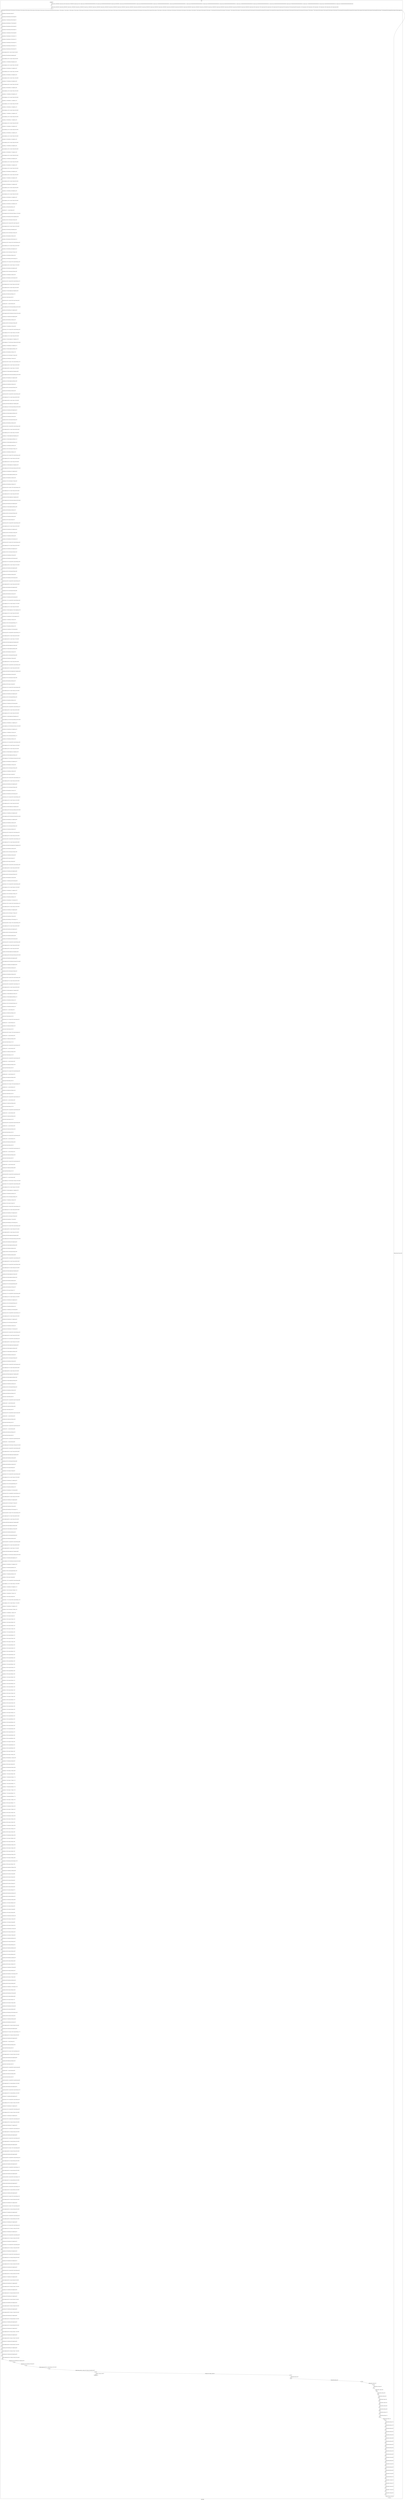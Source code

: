 digraph G {
label="Btor2XCFA";
subgraph cluster_0 {
label="main";
main_init[];
l1[];
l3[];
l4[];
l5[];
l6[];
l7[];
l8[];
l9[];
l10[];
l11[];
l12[];
l13[];
l14[];
l15[];
l16[];
l17[];
l18[];
l19[];
l20[];
l21[];
l22[];
l23[];
l24[];
l25[];
l26[];
l27[];
l28[];
l29[];
l30[];
l31[];
l32[];
l33[];
l34[];
l35[];
l36[];
l37[];
l38[];
l39[];
l40[];
l41[];
l42[];
l43[];
l44[];
l45[];
l46[];
l47[];
l48[];
l49[];
l50[];
l51[];
l52[];
l53[];
l54[];
l55[];
l56[];
l57[];
l58[];
l59[];
l60[];
l61[];
l62[];
l63[];
l64[];
l65[];
l66[];
l67[];
l68[];
l69[];
l70[];
l71[];
l72[];
l73[];
l74[];
l75[];
l76[];
l77[];
l78[];
l79[];
l80[];
l81[];
l82[];
l83[];
l84[];
l85[];
l86[];
l87[];
l88[];
l89[];
l90[];
l91[];
l92[];
l93[];
l94[];
l95[];
l96[];
l97[];
l98[];
l99[];
l100[];
l101[];
l102[];
l103[];
l104[];
l105[];
l106[];
l107[];
l108[];
l109[];
l110[];
l111[];
l112[];
l113[];
l114[];
l115[];
l116[];
l117[];
l118[];
l119[];
l120[];
l121[];
l122[];
l123[];
l124[];
l125[];
l126[];
l127[];
l128[];
l129[];
l130[];
l131[];
l132[];
l133[];
l134[];
l135[];
l136[];
l137[];
l138[];
l139[];
l140[];
l141[];
l142[];
l143[];
l144[];
l145[];
l146[];
l147[];
l148[];
l149[];
l150[];
l151[];
l152[];
l153[];
l154[];
l155[];
l156[];
l157[];
l158[];
l159[];
l160[];
l161[];
l162[];
l163[];
l164[];
l165[];
l166[];
l167[];
l168[];
l169[];
l170[];
l171[];
l172[];
l173[];
l174[];
l175[];
l176[];
l177[];
l178[];
l179[];
l180[];
l181[];
l182[];
l183[];
l184[];
l185[];
l186[];
l187[];
l188[];
l189[];
l190[];
l191[];
l192[];
l193[];
l194[];
l195[];
l196[];
l197[];
l198[];
l199[];
l200[];
l201[];
l202[];
l203[];
l204[];
l205[];
l206[];
l207[];
l208[];
l209[];
l210[];
l211[];
l212[];
l213[];
l214[];
l215[];
l216[];
l217[];
l218[];
l219[];
l220[];
l221[];
l222[];
l223[];
l224[];
l225[];
l226[];
l227[];
l228[];
l229[];
l230[];
l231[];
l232[];
l233[];
l234[];
l235[];
l236[];
l237[];
l238[];
l239[];
l240[];
l241[];
l242[];
l243[];
l244[];
l245[];
l246[];
l247[];
l248[];
l249[];
l250[];
l251[];
l252[];
l253[];
l254[];
l255[];
l256[];
l257[];
l258[];
l259[];
l260[];
l261[];
l262[];
l263[];
l264[];
l265[];
l266[];
l267[];
l268[];
l269[];
l270[];
l271[];
l272[];
l273[];
l274[];
l275[];
l276[];
l277[];
l278[];
l279[];
l280[];
l281[];
l282[];
l283[];
l284[];
l285[];
l286[];
l287[];
l288[];
l289[];
l290[];
l291[];
l292[];
l293[];
l294[];
l295[];
l296[];
l297[];
l298[];
l299[];
l300[];
l301[];
l302[];
l303[];
l304[];
l305[];
l306[];
l307[];
l308[];
l309[];
l310[];
l311[];
l312[];
l313[];
l314[];
l315[];
l316[];
l317[];
l318[];
l319[];
l320[];
l321[];
l322[];
l323[];
l324[];
l325[];
l326[];
l327[];
l328[];
l329[];
l330[];
l331[];
l332[];
l333[];
l334[];
l335[];
l336[];
l337[];
l338[];
l339[];
l340[];
l341[];
l342[];
l343[];
l344[];
l345[];
l346[];
l347[];
l348[];
l349[];
l350[];
l351[];
l352[];
l353[];
l354[];
l355[];
l356[];
l357[];
l358[];
l359[];
l360[];
l361[];
l362[];
l363[];
l364[];
l365[];
l366[];
l367[];
l368[];
l369[];
l370[];
l371[];
l372[];
l373[];
l374[];
l375[];
l376[];
l377[];
l378[];
l379[];
l380[];
l381[];
l382[];
l383[];
l384[];
l385[];
l386[];
l387[];
l388[];
l389[];
l390[];
l391[];
l392[];
l393[];
l394[];
l395[];
l396[];
l397[];
l398[];
l399[];
l400[];
l401[];
l402[];
l403[];
l404[];
l405[];
l406[];
l407[];
l408[];
l409[];
l410[];
l411[];
l412[];
l413[];
l414[];
l415[];
l416[];
l417[];
l418[];
l419[];
l420[];
l421[];
l422[];
l423[];
l424[];
l425[];
l426[];
l427[];
l428[];
l429[];
l430[];
l431[];
l432[];
l433[];
l434[];
l435[];
l436[];
l437[];
l438[];
l439[];
l440[];
l441[];
l442[];
l443[];
l444[];
l445[];
l446[];
l447[];
l448[];
l449[];
l450[];
l451[];
l452[];
l453[];
l454[];
l455[];
l456[];
l457[];
l458[];
l459[];
l460[];
l461[];
l462[];
l463[];
l464[];
l465[];
l466[];
l467[];
l468[];
l469[];
l470[];
l471[];
l472[];
l473[];
l474[];
l475[];
l476[];
l477[];
l478[];
l479[];
l480[];
l481[];
l482[];
l483[];
l484[];
l485[];
l486[];
l487[];
l488[];
l489[];
l490[];
l491[];
l492[];
l493[];
l494[];
l495[];
l496[];
l497[];
l498[];
l499[];
l500[];
l501[];
l502[];
l503[];
l504[];
l505[];
l506[];
l507[];
l508[];
l509[];
l510[];
l511[];
l512[];
l513[];
l514[];
l515[];
l516[];
l517[];
l518[];
l519[];
l520[];
l521[];
l522[];
l523[];
l524[];
l525[];
l526[];
l527[];
l528[];
l529[];
l530[];
l531[];
l532[];
l533[];
l534[];
l535[];
l536[];
l537[];
l538[];
l539[];
l540[];
l541[];
l542[];
l543[];
l544[];
l545[];
l546[];
l547[];
l548[];
l549[];
l550[];
l551[];
l552[];
l553[];
l554[];
l555[];
l556[];
l557[];
l558[];
l559[];
l560[];
l561[];
l562[];
l563[];
l564[];
l565[];
l566[];
l567[];
l568[];
l569[];
l570[];
l571[];
l572[];
l573[];
l574[];
l575[];
l576[];
l577[];
l578[];
l579[];
l580[];
l581[];
l582[];
l583[];
l584[];
l585[];
l586[];
l587[];
l588[];
l589[];
l590[];
l591[];
l592[];
l593[];
l594[];
l595[];
l596[];
l597[];
l598[];
l599[];
l600[];
l601[];
l602[];
l603[];
l604[];
l605[];
l606[];
l607[];
l608[];
l609[];
l610[];
l611[];
l612[];
l613[];
l614[];
l615[];
l616[];
l617[];
l618[];
l619[];
l620[];
l621[];
l622[];
l623[];
l624[];
l625[];
l626[];
l627[];
l628[];
l629[];
l630[];
l631[];
l632[];
l633[];
l634[];
l635[];
l636[];
l637[];
l638[];
l639[];
l640[];
l641[];
l642[];
l643[];
l644[];
l645[];
l646[];
l647[];
l648[];
l649[];
l650[];
l651[];
l652[];
l653[];
l654[];
l655[];
l656[];
l657[];
l658[];
l659[];
l660[];
l661[];
l662[];
l663[];
l664[];
l665[];
l666[];
l667[];
l668[];
l669[];
l670[];
l671[];
l672[];
l673[];
l674[];
l675[];
l676[];
l677[];
l678[];
l679[];
l680[];
l681[];
l682[];
l683[];
l684[];
l685[];
l686[];
l687[];
l688[];
l689[];
l690[];
l691[];
l692[];
l693[];
l694[];
l695[];
l696[];
l697[];
l698[];
l699[];
l700[];
l701[];
l702[];
l703[];
l704[];
l705[];
l706[];
l707[];
l708[];
l709[];
l710[];
l711[];
l712[];
l713[];
l714[];
l715[];
l716[];
l717[];
l718[];
l719[];
l720[];
l721[];
l722[];
l723[];
l724[];
l725[];
l726[];
l727[];
l728[];
l729[];
l730[];
l731[];
l732[];
l733[];
l734[];
l735[];
l736[];
main_error[];
l737[];
l738[];
l739[];
l740[];
l741[];
l742[];
l743[];
l744[];
l745[];
l746[];
l747[];
l748[];
l749[];
l750[];
l751[];
l752[];
l753[];
l754[];
l755[];
l756[];
l757[];
l758[];
l759[];
l760[];
l761[];
l762[];
l763[];
l764[];
l765[];
l766[];
l767[];
l768[];
l769[];
l770[];
l771[];
l772[];
l773[];
l774[];
l775[];
main_init -> l1 [label="[(assign const_5 #b00000000),(assign const_54 #b0),(assign const_97 #b00000000),(assign const_222 #b1),(assign const_225 #b00000000000000000000000000011000),(assign const_226 #b000000000000000000000000),(assign const_239 #b00000001),(assign const_258 #b00000000000000000000000000000010),(assign const_259 #b00000000000000000000000000000001),(assign const_276 #b00000000000000000000000000000011),(assign const_288 #b00000000000000000000000000000111),(assign const_300 #b00000000000000000000000000000110),(assign const_322 #b00000000000000000000000000001001),(assign const_334 #b00000000000000000000000000001011),(assign const_414 #b00000000000000000000000000000100),(assign const_426 #b00000000000000000000000000001101),(assign const_445 #b00000000000000000000000000000000),(assign const_497 #b00000000000000000000000000000101),(assign const_517 #b00000000000000000000000000001010),(assign const_591 #b00000000000000000000000000001100),(assign const_700 #b00000000000000000000000000001000)] "];
l3 -> l4 [label="[(havoc input_148),(havoc input_150),(havoc input_152),(havoc input_154),(havoc input_156),(havoc input_158),(havoc input_160),(havoc input_162),(havoc input_164),(havoc input_166),(havoc input_168),(havoc input_170),(havoc input_172),(havoc input_174),(havoc input_176),(havoc input_178),(havoc input_180),(havoc input_182),(havoc input_184),(havoc input_186),(havoc input_188),(havoc input_190),(havoc input_192),(havoc input_194),(havoc input_196),(havoc input_198),(havoc input_200),(havoc input_202),(havoc input_204),(havoc input_206),(havoc input_208),(havoc input_210),(havoc input_212),(havoc input_214),(havoc input_216),(havoc input_218),(havoc input_220),(havoc input_224),(havoc input_231),(havoc input_237),(havoc input_245),(havoc input_252),(havoc input_271),(havoc input_283),(havoc input_295),(havoc input_307),(havoc input_317),(havoc input_329),(havoc input_341),(havoc input_348),(havoc input_355),(havoc input_362),(havoc input_369),(havoc input_380),(havoc input_391),(havoc input_399),(havoc input_406),(havoc input_420),(havoc input_432),(havoc input_439),(havoc input_453),(havoc input_462),(havoc input_470),(havoc input_477),(havoc input_484),(havoc input_491),(havoc input_505),(havoc input_516),(havoc input_578),(havoc input_585),(havoc input_598),(havoc input_609),(havoc input_616),(havoc input_623),(havoc input_635),(havoc input_645),(havoc input_669),(havoc input_677),(havoc input_684),(havoc input_695),(havoc input_708),(havoc input_715)] "];
l4 -> l5 [label="[(assign binary_85 (bvand state_55 state_57))] "];
l5 -> l6 [label="[(assign binary_86 (bvand binary_85 (bvnot state_59)))] "];
l6 -> l7 [label="[(assign binary_87 (bvand binary_86 (bvnot state_61)))] "];
l7 -> l8 [label="[(assign binary_88 (bvand binary_87 (bvnot state_63)))] "];
l8 -> l9 [label="[(assign binary_89 (bvand binary_88 (bvnot state_65)))] "];
l9 -> l10 [label="[(assign binary_90 (bvand binary_89 (bvnot state_67)))] "];
l10 -> l11 [label="[(assign binary_91 (bvand binary_90 (bvnot state_69)))] "];
l11 -> l12 [label="[(assign binary_92 (bvand binary_91 (bvnot state_71)))] "];
l12 -> l13 [label="[(assign binary_93 (bvand binary_92 (bvnot state_73)))] "];
l13 -> l14 [label="[(assign binary_94 (bvand binary_93 (bvnot state_75)))] "];
l14 -> l15 [label="[(assign binary_95 (bvand binary_94 (bvnot state_77)))] "];
l15 -> l16 [label="[(assign binary_96 (bvand binary_95 (bvnot state_79)))] "];
l16 -> l17 [label="[(assign comparison_98 (ite (= const_97 state_6) #b1 #b0))] "];
l17 -> l18 [label="[(assign binary_99 (bvand binary_96 comparison_98))] "];
l18 -> l19 [label="[(assign comparison_100 (ite (= const_97 state_8) #b1 #b0))] "];
l19 -> l20 [label="[(assign binary_101 (bvand binary_99 comparison_100))] "];
l20 -> l21 [label="[(assign comparison_102 (ite (= const_97 state_10) #b1 #b0))] "];
l21 -> l22 [label="[(assign binary_103 (bvand binary_101 comparison_102))] "];
l22 -> l23 [label="[(assign comparison_104 (ite (= const_97 state_12) #b1 #b0))] "];
l23 -> l24 [label="[(assign binary_105 (bvand binary_103 comparison_104))] "];
l24 -> l25 [label="[(assign comparison_106 (ite (= const_97 state_14) #b1 #b0))] "];
l25 -> l26 [label="[(assign binary_107 (bvand binary_105 comparison_106))] "];
l26 -> l27 [label="[(assign comparison_108 (ite (= const_97 state_16) #b1 #b0))] "];
l27 -> l28 [label="[(assign binary_109 (bvand binary_107 comparison_108))] "];
l28 -> l29 [label="[(assign comparison_110 (ite (= const_97 state_18) #b1 #b0))] "];
l29 -> l30 [label="[(assign binary_111 (bvand binary_109 comparison_110))] "];
l30 -> l31 [label="[(assign comparison_112 (ite (= const_97 state_20) #b1 #b0))] "];
l31 -> l32 [label="[(assign binary_113 (bvand binary_111 comparison_112))] "];
l32 -> l33 [label="[(assign comparison_114 (ite (= const_97 state_22) #b1 #b0))] "];
l33 -> l34 [label="[(assign binary_115 (bvand binary_113 comparison_114))] "];
l34 -> l35 [label="[(assign comparison_116 (ite (= const_97 state_24) #b1 #b0))] "];
l35 -> l36 [label="[(assign binary_117 (bvand binary_115 comparison_116))] "];
l36 -> l37 [label="[(assign comparison_118 (ite (= const_97 state_26) #b1 #b0))] "];
l37 -> l38 [label="[(assign binary_119 (bvand binary_117 comparison_118))] "];
l38 -> l39 [label="[(assign comparison_120 (ite (= const_97 state_28) #b1 #b0))] "];
l39 -> l40 [label="[(assign binary_121 (bvand binary_119 comparison_120))] "];
l40 -> l41 [label="[(assign comparison_122 (ite (= const_97 state_30) #b1 #b0))] "];
l41 -> l42 [label="[(assign binary_123 (bvand binary_121 comparison_122))] "];
l42 -> l43 [label="[(assign comparison_124 (ite (= const_97 state_32) #b1 #b0))] "];
l43 -> l44 [label="[(assign binary_125 (bvand binary_123 comparison_124))] "];
l44 -> l45 [label="[(assign comparison_126 (ite (= const_97 state_34) #b1 #b0))] "];
l45 -> l46 [label="[(assign binary_127 (bvand binary_125 comparison_126))] "];
l46 -> l47 [label="[(assign comparison_128 (ite (= const_97 state_36) #b1 #b0))] "];
l47 -> l48 [label="[(assign binary_129 (bvand binary_127 comparison_128))] "];
l48 -> l49 [label="[(assign comparison_130 (ite (= const_97 state_38) #b1 #b0))] "];
l49 -> l50 [label="[(assign binary_131 (bvand binary_129 comparison_130))] "];
l50 -> l51 [label="[(assign comparison_132 (ite (= const_97 state_40) #b1 #b0))] "];
l51 -> l52 [label="[(assign binary_133 (bvand binary_131 comparison_132))] "];
l52 -> l53 [label="[(assign comparison_134 (ite (= const_97 state_42) #b1 #b0))] "];
l53 -> l54 [label="[(assign binary_135 (bvand binary_133 comparison_134))] "];
l54 -> l55 [label="[(assign comparison_136 (ite (= const_97 state_44) #b1 #b0))] "];
l55 -> l56 [label="[(assign binary_137 (bvand binary_135 comparison_136))] "];
l56 -> l57 [label="[(assign comparison_138 (ite (= const_97 state_46) #b1 #b0))] "];
l57 -> l58 [label="[(assign binary_139 (bvand binary_137 comparison_138))] "];
l58 -> l59 [label="[(assign comparison_140 (ite (= const_97 state_48) #b1 #b0))] "];
l59 -> l60 [label="[(assign binary_141 (bvand binary_139 comparison_140))] "];
l60 -> l61 [label="[(assign comparison_142 (ite (= const_97 state_50) #b1 #b0))] "];
l61 -> l62 [label="[(assign binary_143 (bvand binary_141 comparison_142))] "];
l62 -> l63 [label="[(assign comparison_144 (ite (= const_97 state_52) #b1 #b0))] "];
l63 -> l64 [label="[(assign binary_145 (bvand binary_143 comparison_144))] "];
l64 -> l65 [label="[(assign binary_146 (bvand state_83 binary_145))] "];
l65 -> l66 [label="[(assign binary_227 (++ const_226 input_148))] "];
l66 -> l67 [label="[(assign comparison_228 (ite (bvule const_225 binary_227) #b1 #b0))] "];
l67 -> l68 [label="[(assign binary_229 (bvand input_196 (bvnot comparison_228)))] "];
l68 -> l69 [label="[(assign binary_230 (bvor (bvnot input_224) binary_229))] "];
l69 -> l70 [label="[(assign ternary_232 (ite (= input_224 #b1) const_97 input_150))] "];
l70 -> l71 [label="[(assign comparison_233 (ite (= const_97 ternary_232) #b1 #b0))] "];
l71 -> l72 [label="[(assign binary_234 (bvand input_198 comparison_233))] "];
l72 -> l73 [label="[(assign binary_235 (bvor (bvnot input_231) binary_234))] "];
l73 -> l74 [label="[(assign binary_236 (bvand binary_230 binary_235))] "];
l74 -> l75 [label="[(assign binary_238 (bvand input_198 (bvnot input_231)))] "];
l75 -> l76 [label="[(assign ternary_240 (ite (= input_231 #b1) const_239 ternary_232))] "];
l76 -> l77 [label="[(assign comparison_241 (ite (= const_97 ternary_240) #b1 #b0))] "];
l77 -> l78 [label="[(assign binary_242 (bvand binary_238 comparison_241))] "];
l78 -> l79 [label="[(assign binary_243 (bvor (bvnot input_237) binary_242))] "];
l79 -> l80 [label="[(assign binary_244 (bvand binary_236 binary_243))] "];
l80 -> l81 [label="[(assign binary_246 (bvand binary_238 (bvnot input_237)))] "];
l81 -> l82 [label="[(assign ternary_247 (ite (= input_237 #b1) const_239 ternary_240))] "];
l82 -> l83 [label="[(assign comparison_248 (ite (= const_97 ternary_247) #b1 #b0))] "];
l83 -> l84 [label="[(assign binary_249 (bvand binary_246 comparison_248))] "];
l84 -> l85 [label="[(assign binary_250 (bvor (bvnot input_245) binary_249))] "];
l85 -> l86 [label="[(assign binary_251 (bvand binary_244 binary_250))] "];
l86 -> l87 [label="[(assign binary_253 (bvand binary_246 (bvnot input_245)))] "];
l87 -> l88 [label="[(assign ternary_254 (ite (= input_245 #b1) const_239 ternary_247))] "];
l88 -> l89 [label="[(assign comparison_255 (ite (= const_97 ternary_254) #b1 #b0))] "];
l89 -> l90 [label="[(assign comparison_256 (ite (= const_97 input_162) #b1 #b0))] "];
l90 -> l91 [label="[(assign binary_257 (bvand comparison_255 comparison_256))] "];
l91 -> l92 [label="[(assign binary_260 (bvadd const_259 binary_227))] "];
l92 -> l93 [label="[(assign slice_261 (extract binary_260 0 8))] "];
l93 -> l94 [label="[(assign ternary_262 (ite (= input_224 #b1) slice_261 input_148))] "];
l94 -> l95 [label="[(assign binary_263 (++ const_226 ternary_262))] "];
l95 -> l96 [label="[(assign comparison_264 (ite (bvule const_258 binary_263) #b1 #b0))] "];
l96 -> l97 [label="[(assign binary_265 (bvand binary_257 comparison_264))] "];
l97 -> l98 [label="[(assign comparison_266 (ite (bvule binary_263 const_225) #b1 #b0))] "];
l98 -> l99 [label="[(assign binary_267 (bvand binary_265 comparison_266))] "];
l99 -> l100 [label="[(assign binary_268 (bvand binary_253 binary_267))] "];
l100 -> l101 [label="[(assign binary_269 (bvor (bvnot input_252) binary_268))] "];
l101 -> l102 [label="[(assign binary_270 (bvand binary_251 binary_269))] "];
l102 -> l103 [label="[(assign ternary_272 (ite (= input_252 #b1) const_239 ternary_254))] "];
l103 -> l104 [label="[(assign comparison_273 (ite (= const_97 ternary_272) #b1 #b0))] "];
l104 -> l105 [label="[(assign comparison_274 (ite (= const_97 input_168) #b1 #b0))] "];
l105 -> l106 [label="[(assign binary_275 (bvand comparison_273 comparison_274))] "];
l106 -> l107 [label="[(assign comparison_277 (ite (bvule const_276 binary_263) #b1 #b0))] "];
l107 -> l108 [label="[(assign binary_278 (bvand binary_275 comparison_277))] "];
l108 -> l109 [label="[(assign binary_279 (bvand comparison_266 binary_278))] "];
l109 -> l110 [label="[(assign binary_280 (bvand binary_253 binary_279))] "];
l110 -> l111 [label="[(assign binary_281 (bvor (bvnot input_271) binary_280))] "];
l111 -> l112 [label="[(assign binary_282 (bvand binary_270 binary_281))] "];
l112 -> l113 [label="[(assign ternary_284 (ite (= input_271 #b1) const_239 ternary_272))] "];
l113 -> l114 [label="[(assign comparison_285 (ite (= const_97 ternary_284) #b1 #b0))] "];
l114 -> l115 [label="[(assign comparison_286 (ite (= const_97 input_174) #b1 #b0))] "];
l115 -> l116 [label="[(assign binary_287 (bvand comparison_285 comparison_286))] "];
l116 -> l117 [label="[(assign comparison_289 (ite (bvule const_288 binary_263) #b1 #b0))] "];
l117 -> l118 [label="[(assign binary_290 (bvand binary_287 comparison_289))] "];
l118 -> l119 [label="[(assign binary_291 (bvand comparison_266 binary_290))] "];
l119 -> l120 [label="[(assign binary_292 (bvand binary_253 binary_291))] "];
l120 -> l121 [label="[(assign binary_293 (bvor (bvnot input_283) binary_292))] "];
l121 -> l122 [label="[(assign binary_294 (bvand binary_282 binary_293))] "];
l122 -> l123 [label="[(assign ternary_296 (ite (= input_283 #b1) const_239 ternary_284))] "];
l123 -> l124 [label="[(assign comparison_297 (ite (= const_97 ternary_296) #b1 #b0))] "];
l124 -> l125 [label="[(assign comparison_298 (ite (= const_97 input_176) #b1 #b0))] "];
l125 -> l126 [label="[(assign binary_299 (bvand comparison_297 comparison_298))] "];
l126 -> l127 [label="[(assign comparison_301 (ite (bvule const_300 binary_263) #b1 #b0))] "];
l127 -> l128 [label="[(assign binary_302 (bvand binary_299 comparison_301))] "];
l128 -> l129 [label="[(assign binary_303 (bvand comparison_266 binary_302))] "];
l129 -> l130 [label="[(assign binary_304 (bvand binary_253 binary_303))] "];
l130 -> l131 [label="[(assign binary_305 (bvor (bvnot input_295) binary_304))] "];
l131 -> l132 [label="[(assign binary_306 (bvand binary_294 binary_305))] "];
l132 -> l133 [label="[(assign ternary_308 (ite (= input_295 #b1) const_239 ternary_296))] "];
l133 -> l134 [label="[(assign comparison_309 (ite (= const_97 ternary_308) #b1 #b0))] "];
l134 -> l135 [label="[(assign comparison_310 (ite (= const_97 input_178) #b1 #b0))] "];
l135 -> l136 [label="[(assign binary_311 (bvand comparison_309 comparison_310))] "];
l136 -> l137 [label="[(assign binary_312 (bvand comparison_289 binary_311))] "];
l137 -> l138 [label="[(assign binary_313 (bvand comparison_266 binary_312))] "];
l138 -> l139 [label="[(assign binary_314 (bvand binary_253 binary_313))] "];
l139 -> l140 [label="[(assign binary_315 (bvor (bvnot input_307) binary_314))] "];
l140 -> l141 [label="[(assign binary_316 (bvand binary_306 binary_315))] "];
l141 -> l142 [label="[(assign ternary_318 (ite (= input_307 #b1) const_239 ternary_308))] "];
l142 -> l143 [label="[(assign comparison_319 (ite (= const_97 ternary_318) #b1 #b0))] "];
l143 -> l144 [label="[(assign comparison_320 (ite (= const_97 input_180) #b1 #b0))] "];
l144 -> l145 [label="[(assign binary_321 (bvand comparison_319 comparison_320))] "];
l145 -> l146 [label="[(assign comparison_323 (ite (bvule const_322 binary_263) #b1 #b0))] "];
l146 -> l147 [label="[(assign binary_324 (bvand binary_321 comparison_323))] "];
l147 -> l148 [label="[(assign binary_325 (bvand comparison_266 binary_324))] "];
l148 -> l149 [label="[(assign binary_326 (bvand binary_253 binary_325))] "];
l149 -> l150 [label="[(assign binary_327 (bvor (bvnot input_317) binary_326))] "];
l150 -> l151 [label="[(assign binary_328 (bvand binary_316 binary_327))] "];
l151 -> l152 [label="[(assign ternary_330 (ite (= input_317 #b1) const_239 ternary_318))] "];
l152 -> l153 [label="[(assign comparison_331 (ite (= const_97 ternary_330) #b1 #b0))] "];
l153 -> l154 [label="[(assign comparison_332 (ite (= const_97 input_186) #b1 #b0))] "];
l154 -> l155 [label="[(assign binary_333 (bvand comparison_331 comparison_332))] "];
l155 -> l156 [label="[(assign comparison_335 (ite (bvule const_334 binary_263) #b1 #b0))] "];
l156 -> l157 [label="[(assign binary_336 (bvand binary_333 comparison_335))] "];
l157 -> l158 [label="[(assign binary_337 (bvand comparison_266 binary_336))] "];
l158 -> l159 [label="[(assign binary_338 (bvand binary_253 binary_337))] "];
l159 -> l160 [label="[(assign binary_339 (bvor (bvnot input_329) binary_338))] "];
l160 -> l161 [label="[(assign binary_340 (bvand binary_328 binary_339))] "];
l161 -> l162 [label="[(assign binary_342 (bvor input_200 input_231))] "];
l162 -> l163 [label="[(assign ternary_343 (ite (= input_329 #b1) const_239 ternary_330))] "];
l163 -> l164 [label="[(assign comparison_344 (ite (= const_97 ternary_343) #b1 #b0))] "];
l164 -> l165 [label="[(assign binary_345 (bvand binary_342 comparison_344))] "];
l165 -> l166 [label="[(assign binary_346 (bvor (bvnot input_341) binary_345))] "];
l166 -> l167 [label="[(assign binary_347 (bvand binary_340 binary_346))] "];
l167 -> l168 [label="[(assign binary_349 (bvand binary_342 (bvnot input_341)))] "];
l168 -> l169 [label="[(assign ternary_350 (ite (= input_341 #b1) const_239 ternary_343))] "];
l169 -> l170 [label="[(assign comparison_351 (ite (= const_97 ternary_350) #b1 #b0))] "];
l170 -> l171 [label="[(assign binary_352 (bvand binary_349 comparison_351))] "];
l171 -> l172 [label="[(assign binary_353 (bvor (bvnot input_348) binary_352))] "];
l172 -> l173 [label="[(assign binary_354 (bvand binary_347 binary_353))] "];
l173 -> l174 [label="[(assign binary_356 (bvand binary_349 (bvnot input_348)))] "];
l174 -> l175 [label="[(assign ternary_357 (ite (= input_348 #b1) const_239 ternary_350))] "];
l175 -> l176 [label="[(assign comparison_358 (ite (= const_97 ternary_357) #b1 #b0))] "];
l176 -> l177 [label="[(assign binary_359 (bvand binary_356 comparison_358))] "];
l177 -> l178 [label="[(assign binary_360 (bvor (bvnot input_355) binary_359))] "];
l178 -> l179 [label="[(assign binary_361 (bvand binary_354 binary_360))] "];
l179 -> l180 [label="[(assign binary_363 (bvand binary_356 (bvnot input_355)))] "];
l180 -> l181 [label="[(assign ternary_364 (ite (= input_355 #b1) const_239 ternary_357))] "];
l181 -> l182 [label="[(assign comparison_365 (ite (= const_97 ternary_364) #b1 #b0))] "];
l182 -> l183 [label="[(assign binary_366 (bvand binary_363 comparison_365))] "];
l183 -> l184 [label="[(assign binary_367 (bvor (bvnot input_362) binary_366))] "];
l184 -> l185 [label="[(assign binary_368 (bvand binary_361 binary_367))] "];
l185 -> l186 [label="[(assign binary_370 (bvand binary_363 (bvnot input_362)))] "];
l186 -> l187 [label="[(assign ternary_371 (ite (= input_362 #b1) const_239 ternary_364))] "];
l187 -> l188 [label="[(assign comparison_372 (ite (= const_97 ternary_371) #b1 #b0))] "];
l188 -> l189 [label="[(assign comparison_373 (ite (= const_97 input_194) #b1 #b0))] "];
l189 -> l190 [label="[(assign binary_374 (bvand comparison_372 (bvnot comparison_373)))] "];
l190 -> l191 [label="[(assign comparison_375 (ite (= const_97 input_190) #b1 #b0))] "];
l191 -> l192 [label="[(assign binary_376 (bvand binary_374 (bvnot comparison_375)))] "];
l192 -> l193 [label="[(assign binary_377 (bvand binary_370 binary_376))] "];
l193 -> l194 [label="[(assign binary_378 (bvor (bvnot input_369) binary_377))] "];
l194 -> l195 [label="[(assign binary_379 (bvand binary_368 binary_378))] "];
l195 -> l196 [label="[(assign binary_381 (bvand binary_370 (bvnot input_369)))] "];
l196 -> l197 [label="[(assign ternary_382 (ite (= input_369 #b1) const_239 ternary_371))] "];
l197 -> l198 [label="[(assign comparison_383 (ite (= const_97 ternary_382) #b1 #b0))] "];
l198 -> l199 [label="[(assign comparison_384 (ite (= const_97 input_170) #b1 #b0))] "];
l199 -> l200 [label="[(assign binary_385 (bvand comparison_383 comparison_384))] "];
l200 -> l201 [label="[(assign binary_386 (bvand comparison_301 binary_385))] "];
l201 -> l202 [label="[(assign binary_387 (bvand comparison_266 binary_386))] "];
l202 -> l203 [label="[(assign binary_388 (bvand binary_381 binary_387))] "];
l203 -> l204 [label="[(assign binary_389 (bvor (bvnot input_380) binary_388))] "];
l204 -> l205 [label="[(assign binary_390 (bvand binary_379 binary_389))] "];
l205 -> l206 [label="[(assign comparison_392 (ite (= const_97 input_188) #b1 #b0))] "];
l206 -> l207 [label="[(assign ternary_393 (ite (= input_380 #b1) const_239 ternary_382))] "];
l207 -> l208 [label="[(assign comparison_394 (ite (= const_97 ternary_393) #b1 #b0))] "];
l208 -> l209 [label="[(assign binary_395 (bvand (bvnot comparison_392) comparison_394))] "];
l209 -> l210 [label="[(assign binary_396 (bvand binary_381 binary_395))] "];
l210 -> l211 [label="[(assign binary_397 (bvor (bvnot input_391) binary_396))] "];
l211 -> l212 [label="[(assign binary_398 (bvand binary_390 binary_397))] "];
l212 -> l213 [label="[(assign binary_400 (bvor input_214 input_348))] "];
l213 -> l214 [label="[(assign ternary_401 (ite (= input_391 #b1) const_239 ternary_393))] "];
l214 -> l215 [label="[(assign comparison_402 (ite (= const_97 ternary_401) #b1 #b0))] "];
l215 -> l216 [label="[(assign binary_403 (bvand binary_400 comparison_402))] "];
l216 -> l217 [label="[(assign binary_404 (bvor (bvnot input_399) binary_403))] "];
l217 -> l218 [label="[(assign binary_405 (bvand binary_398 binary_404))] "];
l218 -> l219 [label="[(assign binary_407 (bvand binary_400 (bvnot input_399)))] "];
l219 -> l220 [label="[(assign ternary_408 (ite (= input_399 #b1) const_239 ternary_401))] "];
l220 -> l221 [label="[(assign comparison_409 (ite (= const_97 ternary_408) #b1 #b0))] "];
l221 -> l222 [label="[(assign comparison_410 (ite (= const_97 input_160) #b1 #b0))] "];
l222 -> l223 [label="[(assign binary_411 (bvand comparison_409 comparison_410))] "];
l223 -> l224 [label="[(assign comparison_412 (ite (bvule const_259 binary_263) #b1 #b0))] "];
l224 -> l225 [label="[(assign binary_413 (bvand binary_411 comparison_412))] "];
l225 -> l226 [label="[(assign comparison_415 (ite (bvule binary_263 const_414) #b1 #b0))] "];
l226 -> l227 [label="[(assign binary_416 (bvand binary_413 comparison_415))] "];
l227 -> l228 [label="[(assign binary_417 (bvand binary_407 binary_416))] "];
l228 -> l229 [label="[(assign binary_418 (bvor (bvnot input_406) binary_417))] "];
l229 -> l230 [label="[(assign binary_419 (bvand binary_405 binary_418))] "];
l230 -> l231 [label="[(assign ternary_421 (ite (= input_406 #b1) const_239 ternary_408))] "];
l231 -> l232 [label="[(assign comparison_422 (ite (= const_97 ternary_421) #b1 #b0))] "];
l232 -> l233 [label="[(assign comparison_423 (ite (= const_97 input_184) #b1 #b0))] "];
l233 -> l234 [label="[(assign binary_424 (bvand comparison_422 comparison_423))] "];
l234 -> l235 [label="[(assign binary_425 (bvand comparison_323 binary_424))] "];
l235 -> l236 [label="[(assign comparison_427 (ite (bvule binary_263 const_426) #b1 #b0))] "];
l236 -> l237 [label="[(assign binary_428 (bvand binary_425 comparison_427))] "];
l237 -> l238 [label="[(assign binary_429 (bvand binary_407 binary_428))] "];
l238 -> l239 [label="[(assign binary_430 (bvor (bvnot input_420) binary_429))] "];
l239 -> l240 [label="[(assign binary_431 (bvand binary_419 binary_430))] "];
l240 -> l241 [label="[(assign binary_433 (bvor input_212 input_355))] "];
l241 -> l242 [label="[(assign ternary_434 (ite (= input_420 #b1) const_239 ternary_421))] "];
l242 -> l243 [label="[(assign comparison_435 (ite (= const_97 ternary_434) #b1 #b0))] "];
l243 -> l244 [label="[(assign binary_436 (bvand binary_433 comparison_435))] "];
l244 -> l245 [label="[(assign binary_437 (bvor (bvnot input_432) binary_436))] "];
l245 -> l246 [label="[(assign binary_438 (bvand binary_431 binary_437))] "];
l246 -> l247 [label="[(assign binary_440 (bvand binary_433 (bvnot input_432)))] "];
l247 -> l248 [label="[(assign ternary_441 (ite (= input_432 #b1) const_239 ternary_434))] "];
l248 -> l249 [label="[(assign comparison_442 (ite (= const_97 ternary_441) #b1 #b0))] "];
l249 -> l250 [label="[(assign comparison_443 (ite (= const_97 input_156) #b1 #b0))] "];
l250 -> l251 [label="[(assign binary_444 (bvand comparison_442 comparison_443))] "];
l251 -> l252 [label="[(assign comparison_446 (ite (bvule const_445 binary_263) #b1 #b0))] "];
l252 -> l253 [label="[(assign binary_447 (bvand binary_444 comparison_446))] "];
l253 -> l254 [label="[(assign comparison_448 (ite (bvule binary_263 const_258) #b1 #b0))] "];
l254 -> l255 [label="[(assign binary_449 (bvand binary_447 comparison_448))] "];
l255 -> l256 [label="[(assign binary_450 (bvand binary_440 binary_449))] "];
l256 -> l257 [label="[(assign binary_451 (bvor (bvnot input_439) binary_450))] "];
l257 -> l258 [label="[(assign binary_452 (bvand binary_438 binary_451))] "];
l258 -> l259 [label="[(assign ternary_454 (ite (= input_391 #b1) const_239 input_192))] "];
l259 -> l260 [label="[(assign comparison_455 (ite (= const_97 ternary_454) #b1 #b0))] "];
l260 -> l261 [label="[(assign ternary_456 (ite (= input_439 #b1) const_239 ternary_441))] "];
l261 -> l262 [label="[(assign comparison_457 (ite (= const_97 ternary_456) #b1 #b0))] "];
l262 -> l263 [label="[(assign binary_458 (bvand (bvnot comparison_455) comparison_457))] "];
l263 -> l264 [label="[(assign binary_459 (bvand binary_440 binary_458))] "];
l264 -> l265 [label="[(assign binary_460 (bvor (bvnot input_453) binary_459))] "];
l265 -> l266 [label="[(assign binary_461 (bvand binary_452 binary_460))] "];
l266 -> l267 [label="[(assign binary_463 (bvor input_204 input_237))] "];
l267 -> l268 [label="[(assign binary_464 (bvor binary_463 input_362))] "];
l268 -> l269 [label="[(assign ternary_465 (ite (= input_453 #b1) const_239 ternary_456))] "];
l269 -> l270 [label="[(assign comparison_466 (ite (= const_97 ternary_465) #b1 #b0))] "];
l270 -> l271 [label="[(assign binary_467 (bvand binary_464 comparison_466))] "];
l271 -> l272 [label="[(assign binary_468 (bvor (bvnot input_462) binary_467))] "];
l272 -> l273 [label="[(assign binary_469 (bvand binary_461 binary_468))] "];
l273 -> l274 [label="[(assign binary_471 (bvand binary_464 (bvnot input_462)))] "];
l274 -> l275 [label="[(assign ternary_472 (ite (= input_462 #b1) const_239 ternary_465))] "];
l275 -> l276 [label="[(assign comparison_473 (ite (= const_97 ternary_472) #b1 #b0))] "];
l276 -> l277 [label="[(assign binary_474 (bvand binary_471 comparison_473))] "];
l277 -> l278 [label="[(assign binary_475 (bvor (bvnot input_470) binary_474))] "];
l278 -> l279 [label="[(assign binary_476 (bvand binary_469 binary_475))] "];
l279 -> l280 [label="[(assign binary_478 (bvand binary_471 (bvnot input_470)))] "];
l280 -> l281 [label="[(assign ternary_479 (ite (= input_470 #b1) const_239 ternary_472))] "];
l281 -> l282 [label="[(assign comparison_480 (ite (= const_97 ternary_479) #b1 #b0))] "];
l282 -> l283 [label="[(assign binary_481 (bvand binary_478 comparison_480))] "];
l283 -> l284 [label="[(assign binary_482 (bvor (bvnot input_477) binary_481))] "];
l284 -> l285 [label="[(assign binary_483 (bvand binary_476 binary_482))] "];
l285 -> l286 [label="[(assign binary_485 (bvand binary_478 (bvnot input_477)))] "];
l286 -> l287 [label="[(assign ternary_486 (ite (= input_477 #b1) const_239 ternary_479))] "];
l287 -> l288 [label="[(assign comparison_487 (ite (= const_97 ternary_486) #b1 #b0))] "];
l288 -> l289 [label="[(assign binary_488 (bvand binary_485 comparison_487))] "];
l289 -> l290 [label="[(assign binary_489 (bvor (bvnot input_484) binary_488))] "];
l290 -> l291 [label="[(assign binary_490 (bvand binary_483 binary_489))] "];
l291 -> l292 [label="[(assign binary_492 (bvand binary_485 (bvnot input_484)))] "];
l292 -> l293 [label="[(assign ternary_493 (ite (= input_484 #b1) const_239 ternary_486))] "];
l293 -> l294 [label="[(assign comparison_494 (ite (= const_97 ternary_493) #b1 #b0))] "];
l294 -> l295 [label="[(assign comparison_495 (ite (= const_97 input_166) #b1 #b0))] "];
l295 -> l296 [label="[(assign binary_496 (bvand comparison_494 comparison_495))] "];
l296 -> l297 [label="[(assign comparison_498 (ite (bvule const_497 binary_263) #b1 #b0))] "];
l297 -> l298 [label="[(assign binary_499 (bvand binary_496 comparison_498))] "];
l298 -> l299 [label="[(assign comparison_500 (ite (bvule binary_263 const_497) #b1 #b0))] "];
l299 -> l300 [label="[(assign binary_501 (bvand binary_499 comparison_500))] "];
l300 -> l301 [label="[(assign binary_502 (bvand binary_492 binary_501))] "];
l301 -> l302 [label="[(assign binary_503 (bvor (bvnot input_491) binary_502))] "];
l302 -> l303 [label="[(assign binary_504 (bvand binary_490 binary_503))] "];
l303 -> l304 [label="[(assign ternary_506 (ite (= input_491 #b1) const_239 ternary_493))] "];
l304 -> l305 [label="[(assign comparison_507 (ite (= const_97 ternary_506) #b1 #b0))] "];
l305 -> l306 [label="[(assign ternary_508 (ite (= input_380 #b1) const_239 input_170))] "];
l306 -> l307 [label="[(assign comparison_509 (ite (= const_97 ternary_508) #b1 #b0))] "];
l307 -> l308 [label="[(assign binary_510 (bvand comparison_507 comparison_509))] "];
l308 -> l309 [label="[(assign binary_511 (bvand comparison_301 binary_510))] "];
l309 -> l310 [label="[(assign binary_512 (bvand comparison_266 binary_511))] "];
l310 -> l311 [label="[(assign binary_513 (bvand binary_492 binary_512))] "];
l311 -> l312 [label="[(assign binary_514 (bvor (bvnot input_505) binary_513))] "];
l312 -> l313 [label="[(assign binary_515 (bvand binary_504 binary_514))] "];
l313 -> l314 [label="[(assign binary_518 (++ const_226 input_154))] "];
l314 -> l315 [label="[(assign binary_519 (bvadd const_259 binary_518))] "];
l315 -> l316 [label="[(assign slice_520 (extract binary_519 0 8))] "];
l316 -> l317 [label="[(assign ternary_521 (ite (= input_252 #b1) slice_520 input_154))] "];
l317 -> l318 [label="[(assign binary_522 (++ const_226 ternary_521))] "];
l318 -> l319 [label="[(assign binary_523 (bvadd const_259 binary_522))] "];
l319 -> l320 [label="[(assign slice_524 (extract binary_523 0 8))] "];
l320 -> l321 [label="[(assign ternary_525 (ite (= input_271 #b1) slice_524 ternary_521))] "];
l321 -> l322 [label="[(assign binary_526 (++ const_226 ternary_525))] "];
l322 -> l323 [label="[(assign binary_527 (bvadd const_259 binary_526))] "];
l323 -> l324 [label="[(assign slice_528 (extract binary_527 0 8))] "];
l324 -> l325 [label="[(assign ternary_529 (ite (= input_283 #b1) slice_528 ternary_525))] "];
l325 -> l326 [label="[(assign binary_530 (++ const_226 ternary_529))] "];
l326 -> l327 [label="[(assign binary_531 (bvadd const_259 binary_530))] "];
l327 -> l328 [label="[(assign slice_532 (extract binary_531 0 8))] "];
l328 -> l329 [label="[(assign ternary_533 (ite (= input_295 #b1) slice_532 ternary_529))] "];
l329 -> l330 [label="[(assign binary_534 (++ const_226 ternary_533))] "];
l330 -> l331 [label="[(assign binary_535 (bvadd const_259 binary_534))] "];
l331 -> l332 [label="[(assign slice_536 (extract binary_535 0 8))] "];
l332 -> l333 [label="[(assign ternary_537 (ite (= input_307 #b1) slice_536 ternary_533))] "];
l333 -> l334 [label="[(assign binary_538 (++ const_226 ternary_537))] "];
l334 -> l335 [label="[(assign binary_539 (bvadd const_259 binary_538))] "];
l335 -> l336 [label="[(assign slice_540 (extract binary_539 0 8))] "];
l336 -> l337 [label="[(assign ternary_541 (ite (= input_317 #b1) slice_540 ternary_537))] "];
l337 -> l338 [label="[(assign binary_542 (++ const_226 ternary_541))] "];
l338 -> l339 [label="[(assign binary_543 (bvadd const_259 binary_542))] "];
l339 -> l340 [label="[(assign slice_544 (extract binary_543 0 8))] "];
l340 -> l341 [label="[(assign ternary_545 (ite (= input_329 #b1) slice_544 ternary_541))] "];
l341 -> l342 [label="[(assign binary_546 (++ const_226 ternary_545))] "];
l342 -> l343 [label="[(assign binary_547 (bvadd const_259 binary_546))] "];
l343 -> l344 [label="[(assign slice_548 (extract binary_547 0 8))] "];
l344 -> l345 [label="[(assign ternary_549 (ite (= input_380 #b1) slice_548 ternary_545))] "];
l345 -> l346 [label="[(assign binary_550 (++ const_226 ternary_549))] "];
l346 -> l347 [label="[(assign binary_551 (bvadd const_259 binary_550))] "];
l347 -> l348 [label="[(assign slice_552 (extract binary_551 0 8))] "];
l348 -> l349 [label="[(assign ternary_553 (ite (= input_406 #b1) slice_552 ternary_549))] "];
l349 -> l350 [label="[(assign binary_554 (++ const_226 ternary_553))] "];
l350 -> l351 [label="[(assign binary_555 (bvadd const_259 binary_554))] "];
l351 -> l352 [label="[(assign slice_556 (extract binary_555 0 8))] "];
l352 -> l353 [label="[(assign ternary_557 (ite (= input_420 #b1) slice_556 ternary_553))] "];
l353 -> l354 [label="[(assign binary_558 (++ const_226 ternary_557))] "];
l354 -> l355 [label="[(assign binary_559 (bvadd const_259 binary_558))] "];
l355 -> l356 [label="[(assign slice_560 (extract binary_559 0 8))] "];
l356 -> l357 [label="[(assign ternary_561 (ite (= input_439 #b1) slice_560 ternary_557))] "];
l357 -> l358 [label="[(assign binary_562 (++ const_226 ternary_561))] "];
l358 -> l359 [label="[(assign binary_563 (bvadd const_259 binary_562))] "];
l359 -> l360 [label="[(assign slice_564 (extract binary_563 0 8))] "];
l360 -> l361 [label="[(assign ternary_565 (ite (= input_491 #b1) slice_564 ternary_561))] "];
l361 -> l362 [label="[(assign binary_566 (++ const_226 ternary_565))] "];
l362 -> l363 [label="[(assign binary_567 (bvadd const_259 binary_566))] "];
l363 -> l364 [label="[(assign slice_568 (extract binary_567 0 8))] "];
l364 -> l365 [label="[(assign ternary_569 (ite (= input_505 #b1) slice_568 ternary_565))] "];
l365 -> l366 [label="[(assign binary_570 (++ const_226 ternary_569))] "];
l366 -> l367 [label="[(assign comparison_571 (ite (bvule const_517 binary_570) #b1 #b0))] "];
l367 -> l368 [label="[(assign ternary_572 (ite (= input_505 #b1) const_239 ternary_506))] "];
l368 -> l369 [label="[(assign comparison_573 (ite (= const_97 ternary_572) #b1 #b0))] "];
l369 -> l370 [label="[(assign binary_574 (bvand comparison_571 comparison_573))] "];
l370 -> l371 [label="[(assign binary_575 (bvand binary_492 binary_574))] "];
l371 -> l372 [label="[(assign binary_576 (bvor (bvnot input_516) binary_575))] "];
l372 -> l373 [label="[(assign binary_577 (bvand binary_515 binary_576))] "];
l373 -> l374 [label="[(assign binary_579 (bvor input_210 input_470))] "];
l374 -> l375 [label="[(assign ternary_580 (ite (= input_516 #b1) const_239 ternary_572))] "];
l375 -> l376 [label="[(assign comparison_581 (ite (= const_97 ternary_580) #b1 #b0))] "];
l376 -> l377 [label="[(assign binary_582 (bvand binary_579 comparison_581))] "];
l377 -> l378 [label="[(assign binary_583 (bvor (bvnot input_578) binary_582))] "];
l378 -> l379 [label="[(assign binary_584 (bvand binary_577 binary_583))] "];
l379 -> l380 [label="[(assign binary_586 (bvand binary_579 (bvnot input_578)))] "];
l380 -> l381 [label="[(assign ternary_587 (ite (= input_578 #b1) const_239 ternary_580))] "];
l381 -> l382 [label="[(assign comparison_588 (ite (= const_97 ternary_587) #b1 #b0))] "];
l382 -> l383 [label="[(assign comparison_589 (ite (= const_97 input_182) #b1 #b0))] "];
l383 -> l384 [label="[(assign binary_590 (bvand comparison_588 comparison_589))] "];
l384 -> l385 [label="[(assign comparison_592 (ite (bvule const_591 binary_263) #b1 #b0))] "];
l385 -> l386 [label="[(assign binary_593 (bvand binary_590 comparison_592))] "];
l386 -> l387 [label="[(assign binary_594 (bvand comparison_266 binary_593))] "];
l387 -> l388 [label="[(assign binary_595 (bvand binary_586 binary_594))] "];
l388 -> l389 [label="[(assign binary_596 (bvor (bvnot input_585) binary_595))] "];
l389 -> l390 [label="[(assign binary_597 (bvand binary_584 binary_596))] "];
l390 -> l391 [label="[(assign ternary_599 (ite (= input_585 #b1) const_239 ternary_587))] "];
l391 -> l392 [label="[(assign comparison_600 (ite (= const_97 ternary_599) #b1 #b0))] "];
l392 -> l393 [label="[(assign ternary_601 (ite (= input_505 #b1) const_239 ternary_508))] "];
l393 -> l394 [label="[(assign comparison_602 (ite (= const_97 ternary_601) #b1 #b0))] "];
l394 -> l395 [label="[(assign binary_603 (bvand comparison_600 comparison_602))] "];
l395 -> l396 [label="[(assign binary_604 (bvand comparison_301 binary_603))] "];
l396 -> l397 [label="[(assign binary_605 (bvand comparison_266 binary_604))] "];
l397 -> l398 [label="[(assign binary_606 (bvand binary_586 binary_605))] "];
l398 -> l399 [label="[(assign binary_607 (bvor (bvnot input_598) binary_606))] "];
l399 -> l400 [label="[(assign binary_608 (bvand binary_597 binary_607))] "];
l400 -> l401 [label="[(assign binary_610 (bvor input_206 input_477))] "];
l401 -> l402 [label="[(assign ternary_611 (ite (= input_598 #b1) const_239 ternary_599))] "];
l402 -> l403 [label="[(assign comparison_612 (ite (= const_97 ternary_611) #b1 #b0))] "];
l403 -> l404 [label="[(assign binary_613 (bvand binary_610 comparison_612))] "];
l404 -> l405 [label="[(assign binary_614 (bvor (bvnot input_609) binary_613))] "];
l405 -> l406 [label="[(assign binary_615 (bvand binary_608 binary_614))] "];
l406 -> l407 [label="[(assign binary_617 (bvand binary_610 (bvnot input_609)))] "];
l407 -> l408 [label="[(assign ternary_618 (ite (= input_609 #b1) const_239 ternary_611))] "];
l408 -> l409 [label="[(assign comparison_619 (ite (= const_97 ternary_618) #b1 #b0))] "];
l409 -> l410 [label="[(assign binary_620 (bvand binary_617 comparison_619))] "];
l410 -> l411 [label="[(assign binary_621 (bvor (bvnot input_616) binary_620))] "];
l411 -> l412 [label="[(assign binary_622 (bvand binary_615 binary_621))] "];
l412 -> l413 [label="[(assign binary_624 (bvand binary_617 (bvnot input_616)))] "];
l413 -> l414 [label="[(assign ternary_625 (ite (= input_616 #b1) const_239 ternary_618))] "];
l414 -> l415 [label="[(assign comparison_626 (ite (= const_97 ternary_625) #b1 #b0))] "];
l415 -> l416 [label="[(assign ternary_627 (ite (= input_439 #b1) const_239 input_156))] "];
l416 -> l417 [label="[(assign comparison_628 (ite (= const_97 ternary_627) #b1 #b0))] "];
l417 -> l418 [label="[(assign binary_629 (bvand comparison_626 comparison_628))] "];
l418 -> l419 [label="[(assign binary_630 (bvand comparison_446 binary_629))] "];
l419 -> l420 [label="[(assign binary_631 (bvand comparison_448 binary_630))] "];
l420 -> l421 [label="[(assign binary_632 (bvand binary_624 binary_631))] "];
l421 -> l422 [label="[(assign binary_633 (bvor (bvnot input_623) binary_632))] "];
l422 -> l423 [label="[(assign binary_634 (bvand binary_622 binary_633))] "];
l423 -> l424 [label="[(assign ternary_636 (ite (= input_623 #b1) const_239 ternary_625))] "];
l424 -> l425 [label="[(assign comparison_637 (ite (= const_97 ternary_636) #b1 #b0))] "];
l425 -> l426 [label="[(assign comparison_638 (ite (= const_97 input_164) #b1 #b0))] "];
l426 -> l427 [label="[(assign binary_639 (bvand comparison_637 comparison_638))] "];
l427 -> l428 [label="[(assign binary_640 (bvand comparison_498 binary_639))] "];
l428 -> l429 [label="[(assign binary_641 (bvand comparison_500 binary_640))] "];
l429 -> l430 [label="[(assign binary_642 (bvand binary_624 binary_641))] "];
l430 -> l431 [label="[(assign binary_643 (bvor (bvnot input_635) binary_642))] "];
l431 -> l432 [label="[(assign binary_644 (bvand binary_634 binary_643))] "];
l432 -> l433 [label="[(assign binary_646 (bvadd const_259 binary_570))] "];
l433 -> l434 [label="[(assign slice_647 (extract binary_646 0 8))] "];
l434 -> l435 [label="[(assign ternary_648 (ite (= input_585 #b1) slice_647 ternary_569))] "];
l435 -> l436 [label="[(assign binary_649 (++ const_226 ternary_648))] "];
l436 -> l437 [label="[(assign binary_650 (bvadd const_259 binary_649))] "];
l437 -> l438 [label="[(assign slice_651 (extract binary_650 0 8))] "];
l438 -> l439 [label="[(assign ternary_652 (ite (= input_598 #b1) slice_651 ternary_648))] "];
l439 -> l440 [label="[(assign binary_653 (++ const_226 ternary_652))] "];
l440 -> l441 [label="[(assign binary_654 (bvadd const_259 binary_653))] "];
l441 -> l442 [label="[(assign slice_655 (extract binary_654 0 8))] "];
l442 -> l443 [label="[(assign ternary_656 (ite (= input_623 #b1) slice_655 ternary_652))] "];
l443 -> l444 [label="[(assign binary_657 (++ const_226 ternary_656))] "];
l444 -> l445 [label="[(assign binary_658 (bvadd const_259 binary_657))] "];
l445 -> l446 [label="[(assign slice_659 (extract binary_658 0 8))] "];
l446 -> l447 [label="[(assign ternary_660 (ite (= input_635 #b1) slice_659 ternary_656))] "];
l447 -> l448 [label="[(assign binary_661 (++ const_226 ternary_660))] "];
l448 -> l449 [label="[(assign comparison_662 (ite (bvule const_517 binary_661) #b1 #b0))] "];
l449 -> l450 [label="[(assign ternary_663 (ite (= input_635 #b1) const_239 ternary_636))] "];
l450 -> l451 [label="[(assign comparison_664 (ite (= const_97 ternary_663) #b1 #b0))] "];
l451 -> l452 [label="[(assign binary_665 (bvand comparison_662 comparison_664))] "];
l452 -> l453 [label="[(assign binary_666 (bvand binary_624 binary_665))] "];
l453 -> l454 [label="[(assign binary_667 (bvor (bvnot input_645) binary_666))] "];
l454 -> l455 [label="[(assign binary_668 (bvand binary_644 binary_667))] "];
l455 -> l456 [label="[(assign binary_670 (bvor input_208 input_245))] "];
l456 -> l457 [label="[(assign binary_671 (bvor binary_670 input_616))] "];
l457 -> l458 [label="[(assign ternary_672 (ite (= input_645 #b1) const_239 ternary_663))] "];
l458 -> l459 [label="[(assign comparison_673 (ite (= const_97 ternary_672) #b1 #b0))] "];
l459 -> l460 [label="[(assign binary_674 (bvand binary_671 comparison_673))] "];
l460 -> l461 [label="[(assign binary_675 (bvor (bvnot input_669) binary_674))] "];
l461 -> l462 [label="[(assign binary_676 (bvand binary_668 binary_675))] "];
l462 -> l463 [label="[(assign binary_678 (bvand binary_671 (bvnot input_669)))] "];
l463 -> l464 [label="[(assign ternary_679 (ite (= input_669 #b1) const_239 ternary_672))] "];
l464 -> l465 [label="[(assign comparison_680 (ite (= const_97 ternary_679) #b1 #b0))] "];
l465 -> l466 [label="[(assign binary_681 (bvand binary_678 comparison_680))] "];
l466 -> l467 [label="[(assign binary_682 (bvor (bvnot input_677) binary_681))] "];
l467 -> l468 [label="[(assign binary_683 (bvand binary_676 binary_682))] "];
l468 -> l469 [label="[(assign binary_685 (bvand binary_678 (bvnot input_677)))] "];
l469 -> l470 [label="[(assign ternary_686 (ite (= input_677 #b1) const_239 ternary_679))] "];
l470 -> l471 [label="[(assign comparison_687 (ite (= const_97 ternary_686) #b1 #b0))] "];
l471 -> l472 [label="[(assign comparison_688 (ite (= const_97 input_158) #b1 #b0))] "];
l472 -> l473 [label="[(assign binary_689 (bvand comparison_687 comparison_688))] "];
l473 -> l474 [label="[(assign binary_690 (bvand comparison_446 binary_689))] "];
l474 -> l475 [label="[(assign binary_691 (bvand comparison_415 binary_690))] "];
l475 -> l476 [label="[(assign binary_692 (bvand binary_685 binary_691))] "];
l476 -> l477 [label="[(assign binary_693 (bvor (bvnot input_684) binary_692))] "];
l477 -> l478 [label="[(assign binary_694 (bvand binary_683 binary_693))] "];
l478 -> l479 [label="[(assign ternary_696 (ite (= input_684 #b1) const_239 ternary_686))] "];
l479 -> l480 [label="[(assign comparison_697 (ite (= const_97 ternary_696) #b1 #b0))] "];
l480 -> l481 [label="[(assign comparison_698 (ite (= const_97 input_172) #b1 #b0))] "];
l481 -> l482 [label="[(assign binary_699 (bvand comparison_697 comparison_698))] "];
l482 -> l483 [label="[(assign comparison_701 (ite (bvule const_700 binary_263) #b1 #b0))] "];
l483 -> l484 [label="[(assign binary_702 (bvand binary_699 comparison_701))] "];
l484 -> l485 [label="[(assign comparison_703 (ite (bvule binary_263 const_322) #b1 #b0))] "];
l485 -> l486 [label="[(assign binary_704 (bvand binary_702 comparison_703))] "];
l486 -> l487 [label="[(assign binary_705 (bvand binary_685 binary_704))] "];
l487 -> l488 [label="[(assign binary_706 (bvor (bvnot input_695) binary_705))] "];
l488 -> l489 [label="[(assign binary_707 (bvand binary_694 binary_706))] "];
l489 -> l490 [label="[(assign binary_709 (bvor input_216 input_369))] "];
l490 -> l491 [label="[(assign ternary_710 (ite (= input_695 #b1) const_239 ternary_696))] "];
l491 -> l492 [label="[(assign comparison_711 (ite (= const_97 ternary_710) #b1 #b0))] "];
l492 -> l493 [label="[(assign binary_712 (bvand binary_709 comparison_711))] "];
l493 -> l494 [label="[(assign binary_713 (bvor (bvnot input_708) binary_712))] "];
l494 -> l495 [label="[(assign binary_714 (bvand binary_707 binary_713))] "];
l495 -> l496 [label="[(assign binary_716 (bvor input_218 input_708))] "];
l496 -> l497 [label="[(assign ternary_717 (ite (= input_708 #b1) const_239 ternary_710))] "];
l497 -> l498 [label="[(assign comparison_718 (ite (= const_97 ternary_717) #b1 #b0))] "];
l498 -> l499 [label="[(assign binary_719 (bvand binary_716 comparison_718))] "];
l499 -> l500 [label="[(assign binary_720 (bvor (bvnot input_715) binary_719))] "];
l500 -> l501 [label="[(assign binary_721 (bvand binary_714 binary_720))] "];
l501 -> l502 [label="[(assign binary_722 (bvor input_224 input_231))] "];
l502 -> l503 [label="[(assign binary_723 (bvor input_237 binary_722))] "];
l503 -> l504 [label="[(assign binary_724 (bvor input_245 binary_723))] "];
l504 -> l505 [label="[(assign binary_725 (bvor input_252 binary_724))] "];
l505 -> l506 [label="[(assign binary_726 (bvor input_271 binary_725))] "];
l506 -> l507 [label="[(assign binary_727 (bvor input_283 binary_726))] "];
l507 -> l508 [label="[(assign binary_728 (bvor input_295 binary_727))] "];
l508 -> l509 [label="[(assign binary_729 (bvor input_307 binary_728))] "];
l509 -> l510 [label="[(assign binary_730 (bvor input_317 binary_729))] "];
l510 -> l511 [label="[(assign binary_731 (bvor input_329 binary_730))] "];
l511 -> l512 [label="[(assign binary_732 (bvor input_341 binary_731))] "];
l512 -> l513 [label="[(assign binary_733 (bvor input_348 binary_732))] "];
l513 -> l514 [label="[(assign binary_734 (bvor input_355 binary_733))] "];
l514 -> l515 [label="[(assign binary_735 (bvor input_362 binary_734))] "];
l515 -> l516 [label="[(assign binary_736 (bvor input_369 binary_735))] "];
l516 -> l517 [label="[(assign binary_737 (bvor input_380 binary_736))] "];
l517 -> l518 [label="[(assign binary_738 (bvor input_391 binary_737))] "];
l518 -> l519 [label="[(assign binary_739 (bvor input_399 binary_738))] "];
l519 -> l520 [label="[(assign binary_740 (bvor input_406 binary_739))] "];
l520 -> l521 [label="[(assign binary_741 (bvor input_420 binary_740))] "];
l521 -> l522 [label="[(assign binary_742 (bvor input_432 binary_741))] "];
l522 -> l523 [label="[(assign binary_743 (bvor input_439 binary_742))] "];
l523 -> l524 [label="[(assign binary_744 (bvor input_453 binary_743))] "];
l524 -> l525 [label="[(assign binary_745 (bvor input_462 binary_744))] "];
l525 -> l526 [label="[(assign binary_746 (bvor input_470 binary_745))] "];
l526 -> l527 [label="[(assign binary_747 (bvor input_477 binary_746))] "];
l527 -> l528 [label="[(assign binary_748 (bvor input_484 binary_747))] "];
l528 -> l529 [label="[(assign binary_749 (bvor input_491 binary_748))] "];
l529 -> l530 [label="[(assign binary_750 (bvor input_505 binary_749))] "];
l530 -> l531 [label="[(assign binary_751 (bvor input_516 binary_750))] "];
l531 -> l532 [label="[(assign binary_752 (bvor input_578 binary_751))] "];
l532 -> l533 [label="[(assign binary_753 (bvor input_585 binary_752))] "];
l533 -> l534 [label="[(assign binary_754 (bvor input_598 binary_753))] "];
l534 -> l535 [label="[(assign binary_755 (bvor input_609 binary_754))] "];
l535 -> l536 [label="[(assign binary_756 (bvor input_616 binary_755))] "];
l536 -> l537 [label="[(assign binary_757 (bvor input_623 binary_756))] "];
l537 -> l538 [label="[(assign binary_758 (bvor input_635 binary_757))] "];
l538 -> l539 [label="[(assign binary_759 (bvor input_645 binary_758))] "];
l539 -> l540 [label="[(assign binary_760 (bvor input_669 binary_759))] "];
l540 -> l541 [label="[(assign binary_761 (bvor input_677 binary_760))] "];
l541 -> l542 [label="[(assign binary_762 (bvor input_684 binary_761))] "];
l542 -> l543 [label="[(assign binary_763 (bvor input_695 binary_762))] "];
l543 -> l544 [label="[(assign binary_764 (bvor input_708 binary_763))] "];
l544 -> l545 [label="[(assign binary_765 (bvor input_715 binary_764))] "];
l545 -> l546 [label="[(assign binary_766 (bvand binary_721 binary_765))] "];
l546 -> l547 [label="[(assign binary_767 (bvand input_198 input_200))] "];
l547 -> l548 [label="[(assign binary_768 (bvor input_198 input_200))] "];
l548 -> l549 [label="[(assign binary_769 (bvand input_202 binary_768))] "];
l549 -> l550 [label="[(assign binary_770 (bvor binary_767 binary_769))] "];
l550 -> l551 [label="[(assign binary_771 (bvor input_202 binary_768))] "];
l551 -> l552 [label="[(assign binary_772 (bvand input_204 binary_771))] "];
l552 -> l553 [label="[(assign binary_773 (bvor binary_770 binary_772))] "];
l553 -> l554 [label="[(assign binary_774 (bvor input_204 binary_771))] "];
l554 -> l555 [label="[(assign binary_775 (bvand input_206 binary_774))] "];
l555 -> l556 [label="[(assign binary_776 (bvor binary_773 binary_775))] "];
l556 -> l557 [label="[(assign binary_777 (bvor input_206 binary_774))] "];
l557 -> l558 [label="[(assign binary_778 (bvand input_208 binary_777))] "];
l558 -> l559 [label="[(assign binary_779 (bvor binary_776 binary_778))] "];
l559 -> l560 [label="[(assign binary_780 (bvor input_208 binary_777))] "];
l560 -> l561 [label="[(assign binary_781 (bvand input_210 binary_780))] "];
l561 -> l562 [label="[(assign binary_782 (bvor binary_779 binary_781))] "];
l562 -> l563 [label="[(assign binary_783 (bvor input_210 binary_780))] "];
l563 -> l564 [label="[(assign binary_784 (bvand input_212 binary_783))] "];
l564 -> l565 [label="[(assign binary_785 (bvor binary_782 binary_784))] "];
l565 -> l566 [label="[(assign binary_786 (bvor input_212 binary_783))] "];
l566 -> l567 [label="[(assign binary_787 (bvand input_214 binary_786))] "];
l567 -> l568 [label="[(assign binary_788 (bvor binary_785 binary_787))] "];
l568 -> l569 [label="[(assign binary_789 (bvor input_214 binary_786))] "];
l569 -> l570 [label="[(assign binary_790 (bvand input_216 binary_789))] "];
l570 -> l571 [label="[(assign binary_791 (bvor binary_788 binary_790))] "];
l571 -> l572 [label="[(assign binary_792 (bvor input_216 binary_789))] "];
l572 -> l573 [label="[(assign binary_793 (bvand input_218 binary_792))] "];
l573 -> l574 [label="[(assign binary_794 (bvor binary_791 binary_793))] "];
l574 -> l575 [label="[(assign binary_795 (bvor input_218 binary_792))] "];
l575 -> l576 [label="[(assign binary_796 (bvand input_220 binary_795))] "];
l576 -> l577 [label="[(assign binary_797 (bvor binary_794 binary_796))] "];
l577 -> l578 [label="[(assign binary_798 (bvand input_196 (bvnot binary_797)))] "];
l578 -> l579 [label="[(assign binary_799 (bvor input_220 binary_795))] "];
l579 -> l580 [label="[(assign binary_800 (bvand binary_798 binary_799))] "];
l580 -> l581 [label="[(assign binary_801 (bvand binary_766 binary_800))] "];
l581 -> l582 [label="[(assign binary_802 (bvor binary_381 input_399))] "];
l582 -> l583 [label="[(assign binary_803 (bvor binary_802 input_432))] "];
l583 -> l584 [label="[(assign binary_804 (bvor binary_803 input_462))] "];
l584 -> l585 [label="[(assign binary_805 (bvor binary_253 input_341))] "];
l585 -> l586 [label="[(assign binary_806 (bvor binary_805 input_484))] "];
l586 -> l587 [label="[(assign binary_807 (bvor binary_806 input_677))] "];
l587 -> l588 [label="[(assign binary_808 (bvand binary_804 binary_807))] "];
l588 -> l589 [label="[(assign binary_809 (bvor binary_804 binary_807))] "];
l589 -> l590 [label="[(assign binary_810 (bvand input_202 binary_809))] "];
l590 -> l591 [label="[(assign binary_811 (bvor binary_808 binary_810))] "];
l591 -> l592 [label="[(assign binary_812 (bvor binary_492 input_578))] "];
l592 -> l593 [label="[(assign binary_813 (bvor binary_812 input_609))] "];
l593 -> l594 [label="[(assign binary_814 (bvor input_202 binary_809))] "];
l594 -> l595 [label="[(assign binary_815 (bvand binary_813 binary_814))] "];
l595 -> l596 [label="[(assign binary_816 (bvor binary_811 binary_815))] "];
l596 -> l597 [label="[(assign binary_817 (bvor binary_624 input_669))] "];
l597 -> l598 [label="[(assign binary_818 (bvor binary_813 binary_814))] "];
l598 -> l599 [label="[(assign binary_819 (bvand binary_817 binary_818))] "];
l599 -> l600 [label="[(assign binary_820 (bvor binary_816 binary_819))] "];
l600 -> l601 [label="[(assign binary_821 (bvor binary_817 binary_818))] "];
l601 -> l602 [label="[(assign binary_822 (bvand binary_685 binary_821))] "];
l602 -> l603 [label="[(assign binary_823 (bvor binary_820 binary_822))] "];
l603 -> l604 [label="[(assign binary_824 (bvor binary_685 binary_821))] "];
l604 -> l605 [label="[(assign binary_825 (bvand binary_586 binary_824))] "];
l605 -> l606 [label="[(assign binary_826 (bvor binary_823 binary_825))] "];
l606 -> l607 [label="[(assign binary_827 (bvor binary_586 binary_824))] "];
l607 -> l608 [label="[(assign binary_828 (bvand binary_440 binary_827))] "];
l608 -> l609 [label="[(assign binary_829 (bvor binary_826 binary_828))] "];
l609 -> l610 [label="[(assign binary_830 (bvor binary_440 binary_827))] "];
l610 -> l611 [label="[(assign binary_831 (bvand binary_407 binary_830))] "];
l611 -> l612 [label="[(assign binary_832 (bvor binary_829 binary_831))] "];
l612 -> l613 [label="[(assign binary_833 (bvand binary_709 (bvnot input_708)))] "];
l613 -> l614 [label="[(assign binary_834 (bvor binary_407 binary_830))] "];
l614 -> l615 [label="[(assign binary_835 (bvand binary_833 binary_834))] "];
l615 -> l616 [label="[(assign binary_836 (bvor binary_832 binary_835))] "];
l616 -> l617 [label="[(assign binary_837 (bvand binary_716 (bvnot input_715)))] "];
l617 -> l618 [label="[(assign binary_838 (bvor binary_833 binary_834))] "];
l618 -> l619 [label="[(assign binary_839 (bvand binary_837 binary_838))] "];
l619 -> l620 [label="[(assign binary_840 (bvor binary_836 binary_839))] "];
l620 -> l621 [label="[(assign binary_841 (bvor input_220 input_715))] "];
l621 -> l622 [label="[(assign binary_842 (bvor binary_837 binary_838))] "];
l622 -> l623 [label="[(assign binary_843 (bvand binary_841 binary_842))] "];
l623 -> l624 [label="[(assign binary_844 (bvor binary_840 binary_843))] "];
l624 -> l625 [label="[(assign binary_845 (bvand input_196 (bvnot binary_844)))] "];
l625 -> l626 [label="[(assign binary_846 (bvor binary_841 binary_842))] "];
l626 -> l627 [label="[(assign binary_847 (bvand binary_845 binary_846))] "];
l627 -> l628 [label="[(assign binary_848 (bvand binary_801 binary_847))] "];
l628 -> l629 [label="[(assign comparison_849 (ite (= ternary_262 state_6) #b1 #b0))] "];
l629 -> l630 [label="[(assign binary_850 (bvand binary_848 comparison_849))] "];
l630 -> l631 [label="[(assign ternary_851 (ite (= input_715 #b1) const_239 ternary_717))] "];
l631 -> l632 [label="[(assign comparison_852 (ite (= ternary_851 state_8) #b1 #b0))] "];
l632 -> l633 [label="[(assign binary_853 (bvand binary_850 comparison_852))] "];
l633 -> l634 [label="[(assign binary_854 (++ const_226 input_152))] "];
l634 -> l635 [label="[(assign binary_855 (bvadd const_259 binary_854))] "];
l635 -> l636 [label="[(assign slice_856 (extract binary_855 0 8))] "];
l636 -> l637 [label="[(assign ternary_857 (ite (= input_715 #b1) slice_856 input_152))] "];
l637 -> l638 [label="[(assign comparison_858 (ite (= ternary_857 state_10) #b1 #b0))] "];
l638 -> l639 [label="[(assign binary_859 (bvand binary_853 comparison_858))] "];
l639 -> l640 [label="[(assign binary_860 (bvadd const_259 binary_661))] "];
l640 -> l641 [label="[(assign slice_861 (extract binary_860 0 8))] "];
l641 -> l642 [label="[(assign ternary_862 (ite (= input_684 #b1) slice_861 ternary_660))] "];
l642 -> l643 [label="[(assign binary_863 (++ const_226 ternary_862))] "];
l643 -> l644 [label="[(assign binary_864 (bvadd const_259 binary_863))] "];
l644 -> l645 [label="[(assign slice_865 (extract binary_864 0 8))] "];
l645 -> l646 [label="[(assign ternary_866 (ite (= input_695 #b1) slice_865 ternary_862))] "];
l646 -> l647 [label="[(assign comparison_867 (ite (= ternary_866 state_12) #b1 #b0))] "];
l647 -> l648 [label="[(assign binary_868 (bvand binary_859 comparison_867))] "];
l648 -> l649 [label="[(assign ternary_869 (ite (= input_623 #b1) const_239 ternary_627))] "];
l649 -> l650 [label="[(assign comparison_870 (ite (= ternary_869 state_14) #b1 #b0))] "];
l650 -> l651 [label="[(assign binary_871 (bvand binary_868 comparison_870))] "];
l651 -> l652 [label="[(assign ternary_872 (ite (= input_684 #b1) const_239 input_158))] "];
l652 -> l653 [label="[(assign comparison_873 (ite (= ternary_872 state_16) #b1 #b0))] "];
l653 -> l654 [label="[(assign binary_874 (bvand binary_871 comparison_873))] "];
l654 -> l655 [label="[(assign ternary_875 (ite (= input_406 #b1) const_239 input_160))] "];
l655 -> l656 [label="[(assign comparison_876 (ite (= ternary_875 state_18) #b1 #b0))] "];
l656 -> l657 [label="[(assign binary_877 (bvand binary_874 comparison_876))] "];
l657 -> l658 [label="[(assign ternary_878 (ite (= input_252 #b1) const_239 input_162))] "];
l658 -> l659 [label="[(assign comparison_879 (ite (= ternary_878 state_20) #b1 #b0))] "];
l659 -> l660 [label="[(assign binary_880 (bvand binary_877 comparison_879))] "];
l660 -> l661 [label="[(assign ternary_881 (ite (= input_635 #b1) const_239 input_164))] "];
l661 -> l662 [label="[(assign comparison_882 (ite (= ternary_881 state_22) #b1 #b0))] "];
l662 -> l663 [label="[(assign binary_883 (bvand binary_880 comparison_882))] "];
l663 -> l664 [label="[(assign ternary_884 (ite (= input_491 #b1) const_239 input_166))] "];
l664 -> l665 [label="[(assign comparison_885 (ite (= ternary_884 state_24) #b1 #b0))] "];
l665 -> l666 [label="[(assign binary_886 (bvand binary_883 comparison_885))] "];
l666 -> l667 [label="[(assign ternary_887 (ite (= input_271 #b1) const_239 input_168))] "];
l667 -> l668 [label="[(assign comparison_888 (ite (= ternary_887 state_26) #b1 #b0))] "];
l668 -> l669 [label="[(assign binary_889 (bvand binary_886 comparison_888))] "];
l669 -> l670 [label="[(assign ternary_890 (ite (= input_598 #b1) const_239 ternary_601))] "];
l670 -> l671 [label="[(assign comparison_891 (ite (= ternary_890 state_28) #b1 #b0))] "];
l671 -> l672 [label="[(assign binary_892 (bvand binary_889 comparison_891))] "];
l672 -> l673 [label="[(assign ternary_893 (ite (= input_695 #b1) const_239 input_172))] "];
l673 -> l674 [label="[(assign comparison_894 (ite (= ternary_893 state_30) #b1 #b0))] "];
l674 -> l675 [label="[(assign binary_895 (bvand binary_892 comparison_894))] "];
l675 -> l676 [label="[(assign ternary_896 (ite (= input_283 #b1) const_239 input_174))] "];
l676 -> l677 [label="[(assign comparison_897 (ite (= ternary_896 state_32) #b1 #b0))] "];
l677 -> l678 [label="[(assign binary_898 (bvand binary_895 comparison_897))] "];
l678 -> l679 [label="[(assign ternary_899 (ite (= input_295 #b1) const_239 input_176))] "];
l679 -> l680 [label="[(assign comparison_900 (ite (= ternary_899 state_34) #b1 #b0))] "];
l680 -> l681 [label="[(assign binary_901 (bvand binary_898 comparison_900))] "];
l681 -> l682 [label="[(assign ternary_902 (ite (= input_307 #b1) const_239 input_178))] "];
l682 -> l683 [label="[(assign comparison_903 (ite (= ternary_902 state_36) #b1 #b0))] "];
l683 -> l684 [label="[(assign binary_904 (bvand binary_901 comparison_903))] "];
l684 -> l685 [label="[(assign ternary_905 (ite (= input_317 #b1) const_239 input_180))] "];
l685 -> l686 [label="[(assign comparison_906 (ite (= ternary_905 state_38) #b1 #b0))] "];
l686 -> l687 [label="[(assign binary_907 (bvand binary_904 comparison_906))] "];
l687 -> l688 [label="[(assign ternary_908 (ite (= input_585 #b1) const_239 input_182))] "];
l688 -> l689 [label="[(assign comparison_909 (ite (= ternary_908 state_40) #b1 #b0))] "];
l689 -> l690 [label="[(assign binary_910 (bvand binary_907 comparison_909))] "];
l690 -> l691 [label="[(assign ternary_911 (ite (= input_420 #b1) const_239 input_184))] "];
l691 -> l692 [label="[(assign comparison_912 (ite (= ternary_911 state_42) #b1 #b0))] "];
l692 -> l693 [label="[(assign binary_913 (bvand binary_910 comparison_912))] "];
l693 -> l694 [label="[(assign ternary_914 (ite (= input_329 #b1) const_239 input_186))] "];
l694 -> l695 [label="[(assign comparison_915 (ite (= ternary_914 state_44) #b1 #b0))] "];
l695 -> l696 [label="[(assign binary_916 (bvand binary_913 comparison_915))] "];
l696 -> l697 [label="[(assign ternary_917 (ite (= input_645 #b1) const_239 input_188))] "];
l697 -> l698 [label="[(assign comparison_918 (ite (= ternary_917 state_46) #b1 #b0))] "];
l698 -> l699 [label="[(assign binary_919 (bvand binary_916 comparison_918))] "];
l699 -> l700 [label="[(assign ternary_920 (ite (= input_516 #b1) const_239 input_190))] "];
l700 -> l701 [label="[(assign comparison_921 (ite (= ternary_920 state_48) #b1 #b0))] "];
l701 -> l702 [label="[(assign binary_922 (bvand binary_919 comparison_921))] "];
l702 -> l703 [label="[(assign comparison_923 (ite (= ternary_454 state_50) #b1 #b0))] "];
l703 -> l704 [label="[(assign binary_924 (bvand binary_922 comparison_923))] "];
l704 -> l705 [label="[(assign ternary_925 (ite (= input_453 #b1) const_239 input_194))] "];
l705 -> l706 [label="[(assign comparison_926 (ite (= ternary_925 state_52) #b1 #b0))] "];
l706 -> l707 [label="[(assign binary_927 (bvand binary_924 comparison_926))] "];
l707 -> l708 [label="[(assign comparison_928 (ite (= input_196 state_55) #b1 #b0))] "];
l708 -> l709 [label="[(assign binary_929 (bvand binary_927 comparison_928))] "];
l709 -> l710 [label="[(assign comparison_930 (ite (= binary_807 state_57) #b1 #b0))] "];
l710 -> l711 [label="[(assign binary_931 (bvand binary_929 comparison_930))] "];
l711 -> l712 [label="[(assign comparison_932 (ite (= binary_804 state_59) #b1 #b0))] "];
l712 -> l713 [label="[(assign binary_933 (bvand binary_931 comparison_932))] "];
l713 -> l714 [label="[(assign comparison_934 (ite (= input_202 state_61) #b1 #b0))] "];
l714 -> l715 [label="[(assign binary_935 (bvand binary_933 comparison_934))] "];
l715 -> l716 [label="[(assign comparison_936 (ite (= binary_813 state_63) #b1 #b0))] "];
l716 -> l717 [label="[(assign binary_937 (bvand binary_935 comparison_936))] "];
l717 -> l718 [label="[(assign comparison_938 (ite (= binary_817 state_65) #b1 #b0))] "];
l718 -> l719 [label="[(assign binary_939 (bvand binary_937 comparison_938))] "];
l719 -> l720 [label="[(assign comparison_940 (ite (= binary_685 state_67) #b1 #b0))] "];
l720 -> l721 [label="[(assign binary_941 (bvand binary_939 comparison_940))] "];
l721 -> l722 [label="[(assign comparison_942 (ite (= binary_586 state_69) #b1 #b0))] "];
l722 -> l723 [label="[(assign binary_943 (bvand binary_941 comparison_942))] "];
l723 -> l724 [label="[(assign comparison_944 (ite (= binary_440 state_71) #b1 #b0))] "];
l724 -> l725 [label="[(assign binary_945 (bvand binary_943 comparison_944))] "];
l725 -> l726 [label="[(assign comparison_946 (ite (= binary_407 state_73) #b1 #b0))] "];
l726 -> l727 [label="[(assign binary_947 (bvand binary_945 comparison_946))] "];
l727 -> l728 [label="[(assign comparison_948 (ite (= binary_833 state_75) #b1 #b0))] "];
l728 -> l729 [label="[(assign binary_949 (bvand binary_947 comparison_948))] "];
l729 -> l730 [label="[(assign comparison_950 (ite (= binary_837 state_77) #b1 #b0))] "];
l730 -> l731 [label="[(assign binary_951 (bvand binary_949 comparison_950))] "];
l731 -> l732 [label="[(assign comparison_952 (ite (= binary_841 state_79) #b1 #b0))] "];
l732 -> l733 [label="[(assign binary_953 (bvand binary_951 comparison_952))] "];
l733 -> l734 [label="[(assign binary_954 (bvand binary_953 state_83))] "];
l734 -> l735 [label="[(assign comparison_955 (ite (= const_239 input_152) #b1 #b0))] "];
l735 -> l736 [label="[(assign ternary_956 (ite (= state_81 #b1) binary_954 comparison_955))] "];
l736 -> main_error [label="[(assume (= binary_146 #b1))] "];
l736 -> l737 [label="[(assume (not (= binary_146 #b1)))] "];
l737 -> l738 [label="[(assign state_6 input_148)] "];
l738 -> l739 [label="[(assign state_8 input_150)] "];
l739 -> l740 [label="[(assign state_10 input_152)] "];
l740 -> l741 [label="[(assign state_12 input_154)] "];
l741 -> l742 [label="[(assign state_14 input_156)] "];
l742 -> l743 [label="[(assign state_16 input_158)] "];
l743 -> l744 [label="[(assign state_18 input_160)] "];
l744 -> l745 [label="[(assign state_20 input_162)] "];
l745 -> l746 [label="[(assign state_22 input_164)] "];
l746 -> l747 [label="[(assign state_24 input_166)] "];
l747 -> l748 [label="[(assign state_26 input_168)] "];
l748 -> l749 [label="[(assign state_28 input_170)] "];
l749 -> l750 [label="[(assign state_30 input_172)] "];
l750 -> l751 [label="[(assign state_32 input_174)] "];
l751 -> l752 [label="[(assign state_34 input_176)] "];
l752 -> l753 [label="[(assign state_36 input_178)] "];
l753 -> l754 [label="[(assign state_38 input_180)] "];
l754 -> l755 [label="[(assign state_40 input_182)] "];
l755 -> l756 [label="[(assign state_42 input_184)] "];
l756 -> l757 [label="[(assign state_44 input_186)] "];
l757 -> l758 [label="[(assign state_46 input_188)] "];
l758 -> l759 [label="[(assign state_48 input_190)] "];
l759 -> l760 [label="[(assign state_50 input_192)] "];
l760 -> l761 [label="[(assign state_52 input_194)] "];
l761 -> l762 [label="[(assign state_55 input_196)] "];
l762 -> l763 [label="[(assign state_57 input_198)] "];
l763 -> l764 [label="[(assign state_59 input_200)] "];
l764 -> l765 [label="[(assign state_61 input_202)] "];
l765 -> l766 [label="[(assign state_63 input_204)] "];
l766 -> l767 [label="[(assign state_65 input_206)] "];
l767 -> l768 [label="[(assign state_67 input_208)] "];
l768 -> l769 [label="[(assign state_69 input_210)] "];
l769 -> l770 [label="[(assign state_71 input_212)] "];
l770 -> l771 [label="[(assign state_73 input_214)] "];
l771 -> l772 [label="[(assign state_75 input_216)] "];
l772 -> l773 [label="[(assign state_77 input_218)] "];
l773 -> l774 [label="[(assign state_79 input_220)] "];
l774 -> l775 [label="[(assign state_81 const_222)] "];
l775 -> l3 [label="[(assign state_83 ternary_956)] "];
l1 -> l3 [label="[(assign state_6 #b00000000),(assign state_8 #b00000000),(assign state_10 #b00000000),(assign state_12 #b00000000),(assign state_14 #b00000000),(assign state_16 #b00000000),(assign state_18 #b00000000),(assign state_20 #b00000000),(assign state_22 #b00000000),(assign state_24 #b00000000),(assign state_26 #b00000000),(assign state_28 #b00000000),(assign state_30 #b00000000),(assign state_32 #b00000000),(assign state_34 #b00000000),(assign state_36 #b00000000),(assign state_38 #b00000000),(assign state_40 #b00000000),(assign state_42 #b00000000),(assign state_44 #b00000000),(assign state_46 #b00000000),(assign state_48 #b00000000),(assign state_50 #b00000000),(assign state_52 #b00000000),(assign state_55 #b0),(assign state_57 #b0),(assign state_59 #b0),(assign state_61 #b0),(assign state_63 #b0),(assign state_65 #b0),(assign state_67 #b0),(assign state_69 #b0),(assign state_71 #b0),(assign state_73 #b0),(assign state_75 #b0),(assign state_77 #b0),(assign state_79 #b0),(assign state_81 #b0),(assign state_83 #b0)] "];

}
}
